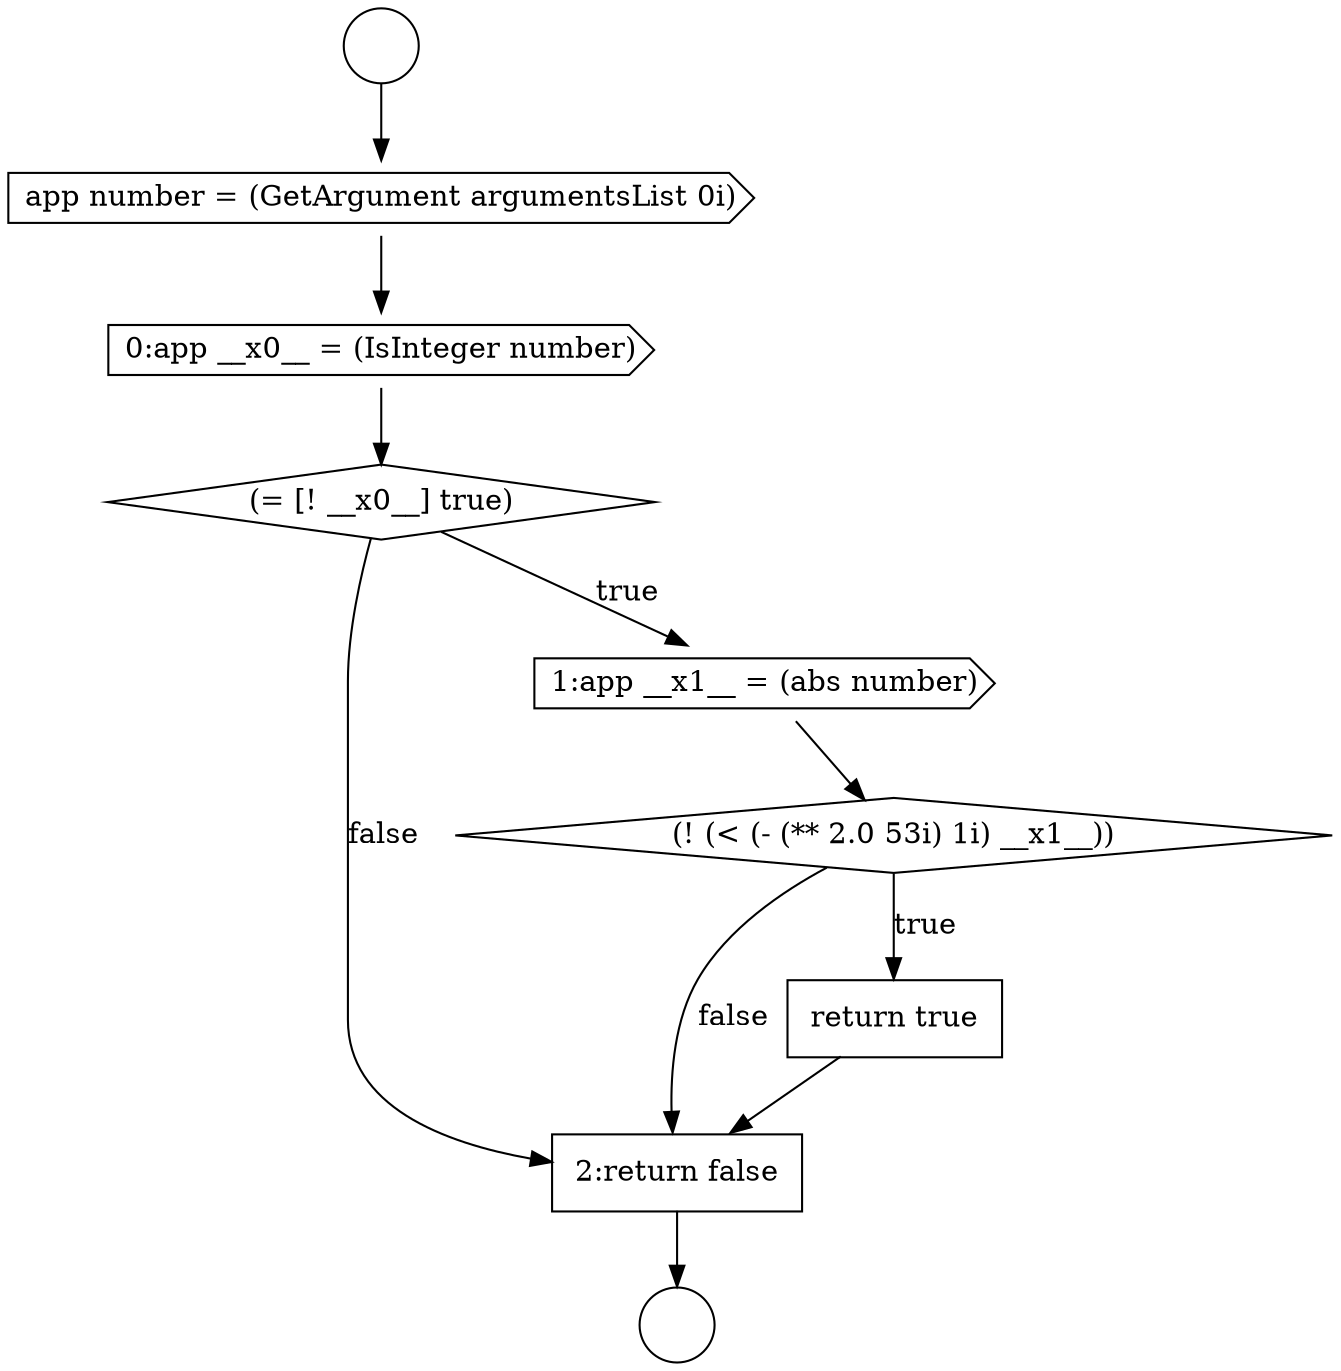 digraph {
  node12896 [shape=cds, label=<<font color="black">0:app __x0__ = (IsInteger number)</font>> color="black" fillcolor="white" style=filled]
  node12901 [shape=none, margin=0, label=<<font color="black">
    <table border="0" cellborder="1" cellspacing="0" cellpadding="10">
      <tr><td align="left">2:return false</td></tr>
    </table>
  </font>> color="black" fillcolor="white" style=filled]
  node12897 [shape=diamond, label=<<font color="black">(= [! __x0__] true)</font>> color="black" fillcolor="white" style=filled]
  node12894 [shape=circle label=" " color="black" fillcolor="white" style=filled]
  node12899 [shape=diamond, label=<<font color="black">(! (&lt; (- (** 2.0 53i) 1i) __x1__))</font>> color="black" fillcolor="white" style=filled]
  node12898 [shape=cds, label=<<font color="black">1:app __x1__ = (abs number)</font>> color="black" fillcolor="white" style=filled]
  node12895 [shape=cds, label=<<font color="black">app number = (GetArgument argumentsList 0i)</font>> color="black" fillcolor="white" style=filled]
  node12900 [shape=none, margin=0, label=<<font color="black">
    <table border="0" cellborder="1" cellspacing="0" cellpadding="10">
      <tr><td align="left">return true</td></tr>
    </table>
  </font>> color="black" fillcolor="white" style=filled]
  node12893 [shape=circle label=" " color="black" fillcolor="white" style=filled]
  node12896 -> node12897 [ color="black"]
  node12898 -> node12899 [ color="black"]
  node12895 -> node12896 [ color="black"]
  node12901 -> node12894 [ color="black"]
  node12900 -> node12901 [ color="black"]
  node12897 -> node12898 [label=<<font color="black">true</font>> color="black"]
  node12897 -> node12901 [label=<<font color="black">false</font>> color="black"]
  node12893 -> node12895 [ color="black"]
  node12899 -> node12900 [label=<<font color="black">true</font>> color="black"]
  node12899 -> node12901 [label=<<font color="black">false</font>> color="black"]
}
